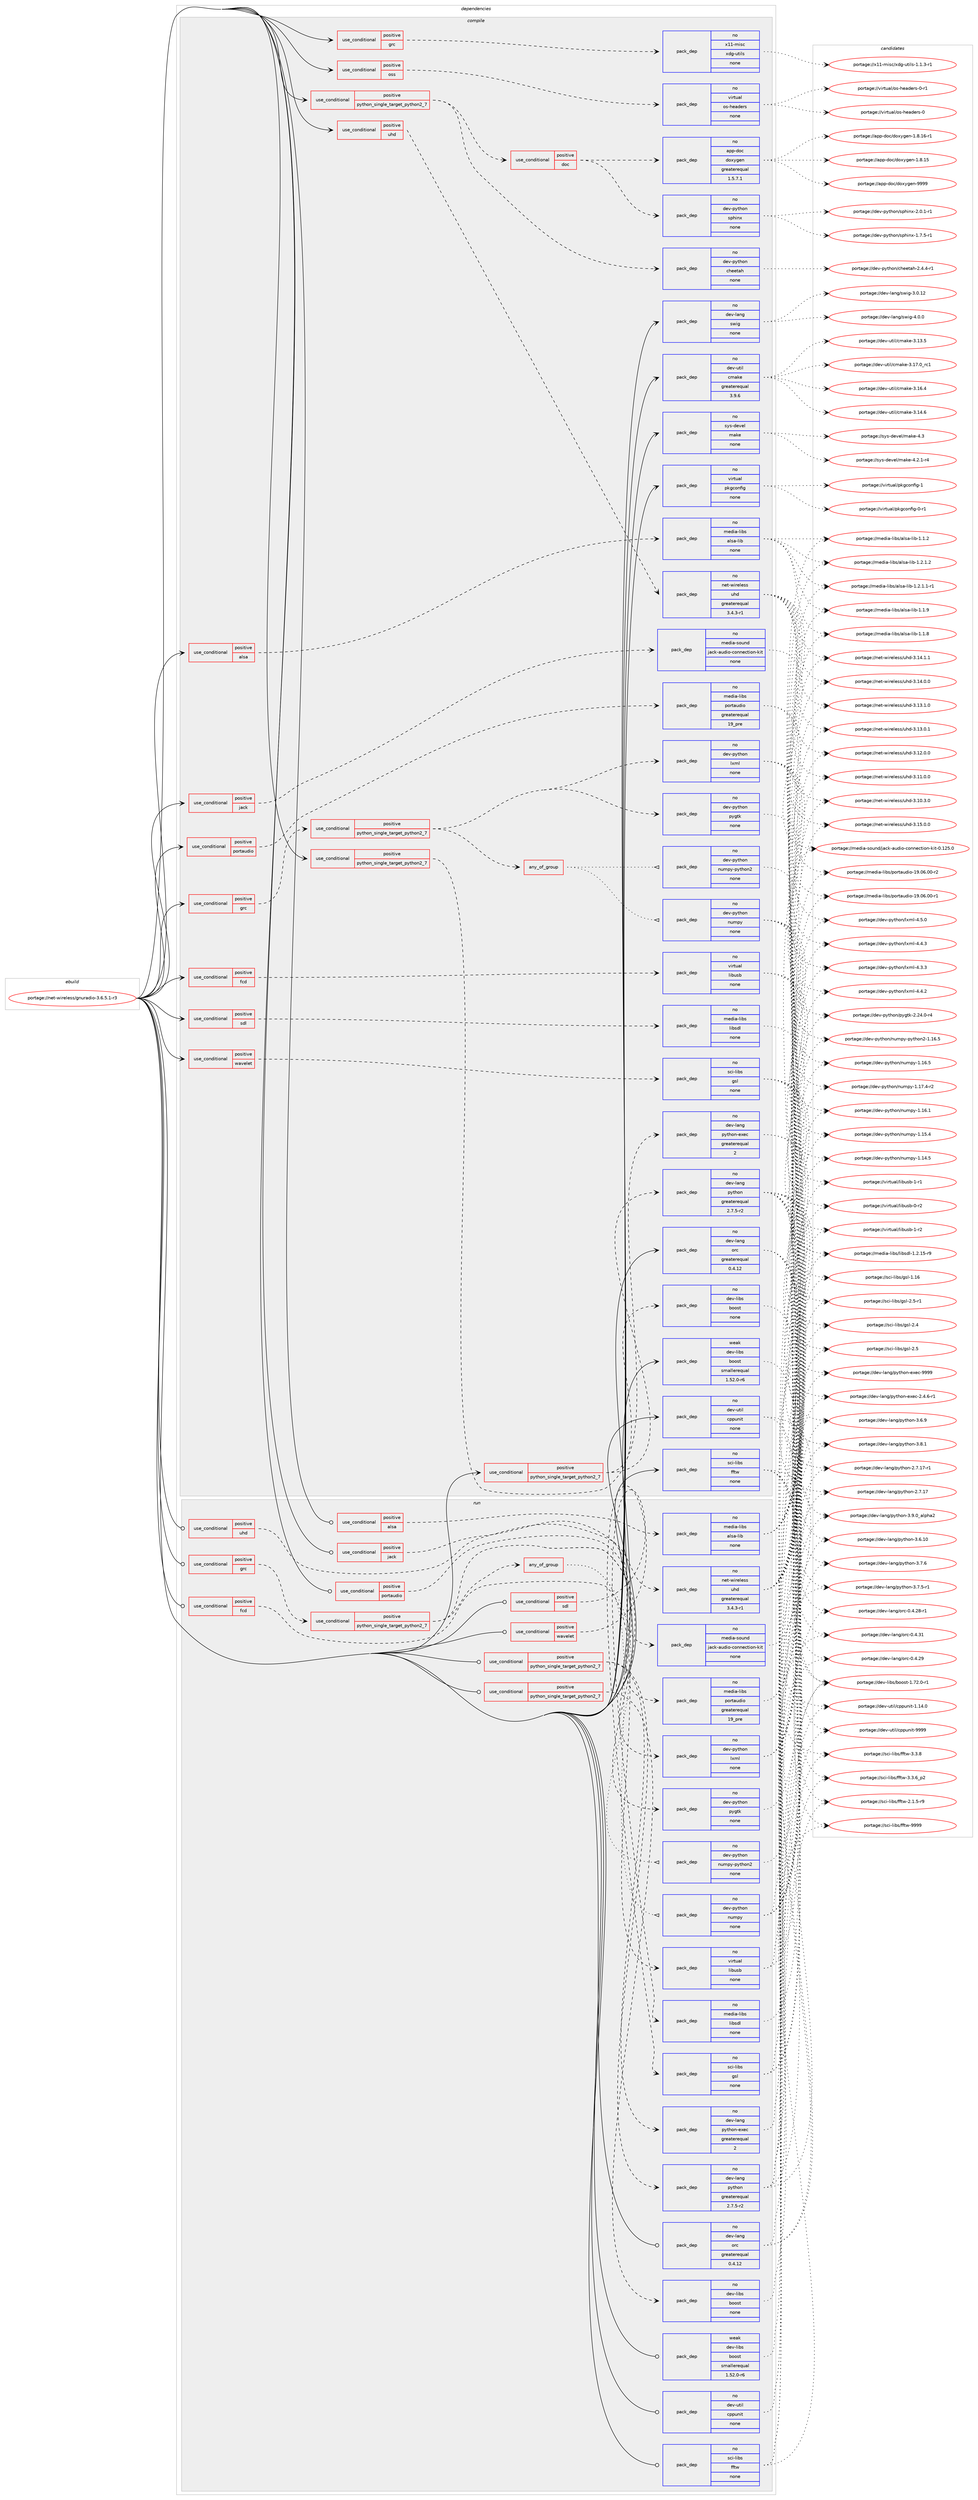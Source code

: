 digraph prolog {

# *************
# Graph options
# *************

newrank=true;
concentrate=true;
compound=true;
graph [rankdir=LR,fontname=Helvetica,fontsize=10,ranksep=1.5];#, ranksep=2.5, nodesep=0.2];
edge  [arrowhead=vee];
node  [fontname=Helvetica,fontsize=10];

# **********
# The ebuild
# **********

subgraph cluster_leftcol {
color=gray;
rank=same;
label=<<i>ebuild</i>>;
id [label="portage://net-wireless/gnuradio-3.6.5.1-r3", color=red, width=4, href="../net-wireless/gnuradio-3.6.5.1-r3.svg"];
}

# ****************
# The dependencies
# ****************

subgraph cluster_midcol {
color=gray;
label=<<i>dependencies</i>>;
subgraph cluster_compile {
fillcolor="#eeeeee";
style=filled;
label=<<i>compile</i>>;
subgraph cond21185 {
dependency107804 [label=<<TABLE BORDER="0" CELLBORDER="1" CELLSPACING="0" CELLPADDING="4"><TR><TD ROWSPAN="3" CELLPADDING="10">use_conditional</TD></TR><TR><TD>positive</TD></TR><TR><TD>alsa</TD></TR></TABLE>>, shape=none, color=red];
subgraph pack84810 {
dependency107805 [label=<<TABLE BORDER="0" CELLBORDER="1" CELLSPACING="0" CELLPADDING="4" WIDTH="220"><TR><TD ROWSPAN="6" CELLPADDING="30">pack_dep</TD></TR><TR><TD WIDTH="110">no</TD></TR><TR><TD>media-libs</TD></TR><TR><TD>alsa-lib</TD></TR><TR><TD>none</TD></TR><TR><TD></TD></TR></TABLE>>, shape=none, color=blue];
}
dependency107804:e -> dependency107805:w [weight=20,style="dashed",arrowhead="vee"];
}
id:e -> dependency107804:w [weight=20,style="solid",arrowhead="vee"];
subgraph cond21186 {
dependency107806 [label=<<TABLE BORDER="0" CELLBORDER="1" CELLSPACING="0" CELLPADDING="4"><TR><TD ROWSPAN="3" CELLPADDING="10">use_conditional</TD></TR><TR><TD>positive</TD></TR><TR><TD>fcd</TD></TR></TABLE>>, shape=none, color=red];
subgraph pack84811 {
dependency107807 [label=<<TABLE BORDER="0" CELLBORDER="1" CELLSPACING="0" CELLPADDING="4" WIDTH="220"><TR><TD ROWSPAN="6" CELLPADDING="30">pack_dep</TD></TR><TR><TD WIDTH="110">no</TD></TR><TR><TD>virtual</TD></TR><TR><TD>libusb</TD></TR><TR><TD>none</TD></TR><TR><TD></TD></TR></TABLE>>, shape=none, color=blue];
}
dependency107806:e -> dependency107807:w [weight=20,style="dashed",arrowhead="vee"];
}
id:e -> dependency107806:w [weight=20,style="solid",arrowhead="vee"];
subgraph cond21187 {
dependency107808 [label=<<TABLE BORDER="0" CELLBORDER="1" CELLSPACING="0" CELLPADDING="4"><TR><TD ROWSPAN="3" CELLPADDING="10">use_conditional</TD></TR><TR><TD>positive</TD></TR><TR><TD>grc</TD></TR></TABLE>>, shape=none, color=red];
subgraph cond21188 {
dependency107809 [label=<<TABLE BORDER="0" CELLBORDER="1" CELLSPACING="0" CELLPADDING="4"><TR><TD ROWSPAN="3" CELLPADDING="10">use_conditional</TD></TR><TR><TD>positive</TD></TR><TR><TD>python_single_target_python2_7</TD></TR></TABLE>>, shape=none, color=red];
subgraph pack84812 {
dependency107810 [label=<<TABLE BORDER="0" CELLBORDER="1" CELLSPACING="0" CELLPADDING="4" WIDTH="220"><TR><TD ROWSPAN="6" CELLPADDING="30">pack_dep</TD></TR><TR><TD WIDTH="110">no</TD></TR><TR><TD>dev-python</TD></TR><TR><TD>lxml</TD></TR><TR><TD>none</TD></TR><TR><TD></TD></TR></TABLE>>, shape=none, color=blue];
}
dependency107809:e -> dependency107810:w [weight=20,style="dashed",arrowhead="vee"];
subgraph any1718 {
dependency107811 [label=<<TABLE BORDER="0" CELLBORDER="1" CELLSPACING="0" CELLPADDING="4"><TR><TD CELLPADDING="10">any_of_group</TD></TR></TABLE>>, shape=none, color=red];subgraph pack84813 {
dependency107812 [label=<<TABLE BORDER="0" CELLBORDER="1" CELLSPACING="0" CELLPADDING="4" WIDTH="220"><TR><TD ROWSPAN="6" CELLPADDING="30">pack_dep</TD></TR><TR><TD WIDTH="110">no</TD></TR><TR><TD>dev-python</TD></TR><TR><TD>numpy-python2</TD></TR><TR><TD>none</TD></TR><TR><TD></TD></TR></TABLE>>, shape=none, color=blue];
}
dependency107811:e -> dependency107812:w [weight=20,style="dotted",arrowhead="oinv"];
subgraph pack84814 {
dependency107813 [label=<<TABLE BORDER="0" CELLBORDER="1" CELLSPACING="0" CELLPADDING="4" WIDTH="220"><TR><TD ROWSPAN="6" CELLPADDING="30">pack_dep</TD></TR><TR><TD WIDTH="110">no</TD></TR><TR><TD>dev-python</TD></TR><TR><TD>numpy</TD></TR><TR><TD>none</TD></TR><TR><TD></TD></TR></TABLE>>, shape=none, color=blue];
}
dependency107811:e -> dependency107813:w [weight=20,style="dotted",arrowhead="oinv"];
}
dependency107809:e -> dependency107811:w [weight=20,style="dashed",arrowhead="vee"];
subgraph pack84815 {
dependency107814 [label=<<TABLE BORDER="0" CELLBORDER="1" CELLSPACING="0" CELLPADDING="4" WIDTH="220"><TR><TD ROWSPAN="6" CELLPADDING="30">pack_dep</TD></TR><TR><TD WIDTH="110">no</TD></TR><TR><TD>dev-python</TD></TR><TR><TD>pygtk</TD></TR><TR><TD>none</TD></TR><TR><TD></TD></TR></TABLE>>, shape=none, color=blue];
}
dependency107809:e -> dependency107814:w [weight=20,style="dashed",arrowhead="vee"];
}
dependency107808:e -> dependency107809:w [weight=20,style="dashed",arrowhead="vee"];
}
id:e -> dependency107808:w [weight=20,style="solid",arrowhead="vee"];
subgraph cond21189 {
dependency107815 [label=<<TABLE BORDER="0" CELLBORDER="1" CELLSPACING="0" CELLPADDING="4"><TR><TD ROWSPAN="3" CELLPADDING="10">use_conditional</TD></TR><TR><TD>positive</TD></TR><TR><TD>grc</TD></TR></TABLE>>, shape=none, color=red];
subgraph pack84816 {
dependency107816 [label=<<TABLE BORDER="0" CELLBORDER="1" CELLSPACING="0" CELLPADDING="4" WIDTH="220"><TR><TD ROWSPAN="6" CELLPADDING="30">pack_dep</TD></TR><TR><TD WIDTH="110">no</TD></TR><TR><TD>x11-misc</TD></TR><TR><TD>xdg-utils</TD></TR><TR><TD>none</TD></TR><TR><TD></TD></TR></TABLE>>, shape=none, color=blue];
}
dependency107815:e -> dependency107816:w [weight=20,style="dashed",arrowhead="vee"];
}
id:e -> dependency107815:w [weight=20,style="solid",arrowhead="vee"];
subgraph cond21190 {
dependency107817 [label=<<TABLE BORDER="0" CELLBORDER="1" CELLSPACING="0" CELLPADDING="4"><TR><TD ROWSPAN="3" CELLPADDING="10">use_conditional</TD></TR><TR><TD>positive</TD></TR><TR><TD>jack</TD></TR></TABLE>>, shape=none, color=red];
subgraph pack84817 {
dependency107818 [label=<<TABLE BORDER="0" CELLBORDER="1" CELLSPACING="0" CELLPADDING="4" WIDTH="220"><TR><TD ROWSPAN="6" CELLPADDING="30">pack_dep</TD></TR><TR><TD WIDTH="110">no</TD></TR><TR><TD>media-sound</TD></TR><TR><TD>jack-audio-connection-kit</TD></TR><TR><TD>none</TD></TR><TR><TD></TD></TR></TABLE>>, shape=none, color=blue];
}
dependency107817:e -> dependency107818:w [weight=20,style="dashed",arrowhead="vee"];
}
id:e -> dependency107817:w [weight=20,style="solid",arrowhead="vee"];
subgraph cond21191 {
dependency107819 [label=<<TABLE BORDER="0" CELLBORDER="1" CELLSPACING="0" CELLPADDING="4"><TR><TD ROWSPAN="3" CELLPADDING="10">use_conditional</TD></TR><TR><TD>positive</TD></TR><TR><TD>oss</TD></TR></TABLE>>, shape=none, color=red];
subgraph pack84818 {
dependency107820 [label=<<TABLE BORDER="0" CELLBORDER="1" CELLSPACING="0" CELLPADDING="4" WIDTH="220"><TR><TD ROWSPAN="6" CELLPADDING="30">pack_dep</TD></TR><TR><TD WIDTH="110">no</TD></TR><TR><TD>virtual</TD></TR><TR><TD>os-headers</TD></TR><TR><TD>none</TD></TR><TR><TD></TD></TR></TABLE>>, shape=none, color=blue];
}
dependency107819:e -> dependency107820:w [weight=20,style="dashed",arrowhead="vee"];
}
id:e -> dependency107819:w [weight=20,style="solid",arrowhead="vee"];
subgraph cond21192 {
dependency107821 [label=<<TABLE BORDER="0" CELLBORDER="1" CELLSPACING="0" CELLPADDING="4"><TR><TD ROWSPAN="3" CELLPADDING="10">use_conditional</TD></TR><TR><TD>positive</TD></TR><TR><TD>portaudio</TD></TR></TABLE>>, shape=none, color=red];
subgraph pack84819 {
dependency107822 [label=<<TABLE BORDER="0" CELLBORDER="1" CELLSPACING="0" CELLPADDING="4" WIDTH="220"><TR><TD ROWSPAN="6" CELLPADDING="30">pack_dep</TD></TR><TR><TD WIDTH="110">no</TD></TR><TR><TD>media-libs</TD></TR><TR><TD>portaudio</TD></TR><TR><TD>greaterequal</TD></TR><TR><TD>19_pre</TD></TR></TABLE>>, shape=none, color=blue];
}
dependency107821:e -> dependency107822:w [weight=20,style="dashed",arrowhead="vee"];
}
id:e -> dependency107821:w [weight=20,style="solid",arrowhead="vee"];
subgraph cond21193 {
dependency107823 [label=<<TABLE BORDER="0" CELLBORDER="1" CELLSPACING="0" CELLPADDING="4"><TR><TD ROWSPAN="3" CELLPADDING="10">use_conditional</TD></TR><TR><TD>positive</TD></TR><TR><TD>python_single_target_python2_7</TD></TR></TABLE>>, shape=none, color=red];
subgraph pack84820 {
dependency107824 [label=<<TABLE BORDER="0" CELLBORDER="1" CELLSPACING="0" CELLPADDING="4" WIDTH="220"><TR><TD ROWSPAN="6" CELLPADDING="30">pack_dep</TD></TR><TR><TD WIDTH="110">no</TD></TR><TR><TD>dev-lang</TD></TR><TR><TD>python</TD></TR><TR><TD>greaterequal</TD></TR><TR><TD>2.7.5-r2</TD></TR></TABLE>>, shape=none, color=blue];
}
dependency107823:e -> dependency107824:w [weight=20,style="dashed",arrowhead="vee"];
subgraph pack84821 {
dependency107825 [label=<<TABLE BORDER="0" CELLBORDER="1" CELLSPACING="0" CELLPADDING="4" WIDTH="220"><TR><TD ROWSPAN="6" CELLPADDING="30">pack_dep</TD></TR><TR><TD WIDTH="110">no</TD></TR><TR><TD>dev-lang</TD></TR><TR><TD>python-exec</TD></TR><TR><TD>greaterequal</TD></TR><TR><TD>2</TD></TR></TABLE>>, shape=none, color=blue];
}
dependency107823:e -> dependency107825:w [weight=20,style="dashed",arrowhead="vee"];
}
id:e -> dependency107823:w [weight=20,style="solid",arrowhead="vee"];
subgraph cond21194 {
dependency107826 [label=<<TABLE BORDER="0" CELLBORDER="1" CELLSPACING="0" CELLPADDING="4"><TR><TD ROWSPAN="3" CELLPADDING="10">use_conditional</TD></TR><TR><TD>positive</TD></TR><TR><TD>python_single_target_python2_7</TD></TR></TABLE>>, shape=none, color=red];
subgraph pack84822 {
dependency107827 [label=<<TABLE BORDER="0" CELLBORDER="1" CELLSPACING="0" CELLPADDING="4" WIDTH="220"><TR><TD ROWSPAN="6" CELLPADDING="30">pack_dep</TD></TR><TR><TD WIDTH="110">no</TD></TR><TR><TD>dev-libs</TD></TR><TR><TD>boost</TD></TR><TR><TD>none</TD></TR><TR><TD></TD></TR></TABLE>>, shape=none, color=blue];
}
dependency107826:e -> dependency107827:w [weight=20,style="dashed",arrowhead="vee"];
}
id:e -> dependency107826:w [weight=20,style="solid",arrowhead="vee"];
subgraph cond21195 {
dependency107828 [label=<<TABLE BORDER="0" CELLBORDER="1" CELLSPACING="0" CELLPADDING="4"><TR><TD ROWSPAN="3" CELLPADDING="10">use_conditional</TD></TR><TR><TD>positive</TD></TR><TR><TD>python_single_target_python2_7</TD></TR></TABLE>>, shape=none, color=red];
subgraph pack84823 {
dependency107829 [label=<<TABLE BORDER="0" CELLBORDER="1" CELLSPACING="0" CELLPADDING="4" WIDTH="220"><TR><TD ROWSPAN="6" CELLPADDING="30">pack_dep</TD></TR><TR><TD WIDTH="110">no</TD></TR><TR><TD>dev-python</TD></TR><TR><TD>cheetah</TD></TR><TR><TD>none</TD></TR><TR><TD></TD></TR></TABLE>>, shape=none, color=blue];
}
dependency107828:e -> dependency107829:w [weight=20,style="dashed",arrowhead="vee"];
subgraph cond21196 {
dependency107830 [label=<<TABLE BORDER="0" CELLBORDER="1" CELLSPACING="0" CELLPADDING="4"><TR><TD ROWSPAN="3" CELLPADDING="10">use_conditional</TD></TR><TR><TD>positive</TD></TR><TR><TD>doc</TD></TR></TABLE>>, shape=none, color=red];
subgraph pack84824 {
dependency107831 [label=<<TABLE BORDER="0" CELLBORDER="1" CELLSPACING="0" CELLPADDING="4" WIDTH="220"><TR><TD ROWSPAN="6" CELLPADDING="30">pack_dep</TD></TR><TR><TD WIDTH="110">no</TD></TR><TR><TD>app-doc</TD></TR><TR><TD>doxygen</TD></TR><TR><TD>greaterequal</TD></TR><TR><TD>1.5.7.1</TD></TR></TABLE>>, shape=none, color=blue];
}
dependency107830:e -> dependency107831:w [weight=20,style="dashed",arrowhead="vee"];
subgraph pack84825 {
dependency107832 [label=<<TABLE BORDER="0" CELLBORDER="1" CELLSPACING="0" CELLPADDING="4" WIDTH="220"><TR><TD ROWSPAN="6" CELLPADDING="30">pack_dep</TD></TR><TR><TD WIDTH="110">no</TD></TR><TR><TD>dev-python</TD></TR><TR><TD>sphinx</TD></TR><TR><TD>none</TD></TR><TR><TD></TD></TR></TABLE>>, shape=none, color=blue];
}
dependency107830:e -> dependency107832:w [weight=20,style="dashed",arrowhead="vee"];
}
dependency107828:e -> dependency107830:w [weight=20,style="dashed",arrowhead="vee"];
}
id:e -> dependency107828:w [weight=20,style="solid",arrowhead="vee"];
subgraph cond21197 {
dependency107833 [label=<<TABLE BORDER="0" CELLBORDER="1" CELLSPACING="0" CELLPADDING="4"><TR><TD ROWSPAN="3" CELLPADDING="10">use_conditional</TD></TR><TR><TD>positive</TD></TR><TR><TD>sdl</TD></TR></TABLE>>, shape=none, color=red];
subgraph pack84826 {
dependency107834 [label=<<TABLE BORDER="0" CELLBORDER="1" CELLSPACING="0" CELLPADDING="4" WIDTH="220"><TR><TD ROWSPAN="6" CELLPADDING="30">pack_dep</TD></TR><TR><TD WIDTH="110">no</TD></TR><TR><TD>media-libs</TD></TR><TR><TD>libsdl</TD></TR><TR><TD>none</TD></TR><TR><TD></TD></TR></TABLE>>, shape=none, color=blue];
}
dependency107833:e -> dependency107834:w [weight=20,style="dashed",arrowhead="vee"];
}
id:e -> dependency107833:w [weight=20,style="solid",arrowhead="vee"];
subgraph cond21198 {
dependency107835 [label=<<TABLE BORDER="0" CELLBORDER="1" CELLSPACING="0" CELLPADDING="4"><TR><TD ROWSPAN="3" CELLPADDING="10">use_conditional</TD></TR><TR><TD>positive</TD></TR><TR><TD>uhd</TD></TR></TABLE>>, shape=none, color=red];
subgraph pack84827 {
dependency107836 [label=<<TABLE BORDER="0" CELLBORDER="1" CELLSPACING="0" CELLPADDING="4" WIDTH="220"><TR><TD ROWSPAN="6" CELLPADDING="30">pack_dep</TD></TR><TR><TD WIDTH="110">no</TD></TR><TR><TD>net-wireless</TD></TR><TR><TD>uhd</TD></TR><TR><TD>greaterequal</TD></TR><TR><TD>3.4.3-r1</TD></TR></TABLE>>, shape=none, color=blue];
}
dependency107835:e -> dependency107836:w [weight=20,style="dashed",arrowhead="vee"];
}
id:e -> dependency107835:w [weight=20,style="solid",arrowhead="vee"];
subgraph cond21199 {
dependency107837 [label=<<TABLE BORDER="0" CELLBORDER="1" CELLSPACING="0" CELLPADDING="4"><TR><TD ROWSPAN="3" CELLPADDING="10">use_conditional</TD></TR><TR><TD>positive</TD></TR><TR><TD>wavelet</TD></TR></TABLE>>, shape=none, color=red];
subgraph pack84828 {
dependency107838 [label=<<TABLE BORDER="0" CELLBORDER="1" CELLSPACING="0" CELLPADDING="4" WIDTH="220"><TR><TD ROWSPAN="6" CELLPADDING="30">pack_dep</TD></TR><TR><TD WIDTH="110">no</TD></TR><TR><TD>sci-libs</TD></TR><TR><TD>gsl</TD></TR><TR><TD>none</TD></TR><TR><TD></TD></TR></TABLE>>, shape=none, color=blue];
}
dependency107837:e -> dependency107838:w [weight=20,style="dashed",arrowhead="vee"];
}
id:e -> dependency107837:w [weight=20,style="solid",arrowhead="vee"];
subgraph pack84829 {
dependency107839 [label=<<TABLE BORDER="0" CELLBORDER="1" CELLSPACING="0" CELLPADDING="4" WIDTH="220"><TR><TD ROWSPAN="6" CELLPADDING="30">pack_dep</TD></TR><TR><TD WIDTH="110">no</TD></TR><TR><TD>dev-lang</TD></TR><TR><TD>orc</TD></TR><TR><TD>greaterequal</TD></TR><TR><TD>0.4.12</TD></TR></TABLE>>, shape=none, color=blue];
}
id:e -> dependency107839:w [weight=20,style="solid",arrowhead="vee"];
subgraph pack84830 {
dependency107840 [label=<<TABLE BORDER="0" CELLBORDER="1" CELLSPACING="0" CELLPADDING="4" WIDTH="220"><TR><TD ROWSPAN="6" CELLPADDING="30">pack_dep</TD></TR><TR><TD WIDTH="110">no</TD></TR><TR><TD>dev-lang</TD></TR><TR><TD>swig</TD></TR><TR><TD>none</TD></TR><TR><TD></TD></TR></TABLE>>, shape=none, color=blue];
}
id:e -> dependency107840:w [weight=20,style="solid",arrowhead="vee"];
subgraph pack84831 {
dependency107841 [label=<<TABLE BORDER="0" CELLBORDER="1" CELLSPACING="0" CELLPADDING="4" WIDTH="220"><TR><TD ROWSPAN="6" CELLPADDING="30">pack_dep</TD></TR><TR><TD WIDTH="110">no</TD></TR><TR><TD>dev-util</TD></TR><TR><TD>cmake</TD></TR><TR><TD>greaterequal</TD></TR><TR><TD>3.9.6</TD></TR></TABLE>>, shape=none, color=blue];
}
id:e -> dependency107841:w [weight=20,style="solid",arrowhead="vee"];
subgraph pack84832 {
dependency107842 [label=<<TABLE BORDER="0" CELLBORDER="1" CELLSPACING="0" CELLPADDING="4" WIDTH="220"><TR><TD ROWSPAN="6" CELLPADDING="30">pack_dep</TD></TR><TR><TD WIDTH="110">no</TD></TR><TR><TD>dev-util</TD></TR><TR><TD>cppunit</TD></TR><TR><TD>none</TD></TR><TR><TD></TD></TR></TABLE>>, shape=none, color=blue];
}
id:e -> dependency107842:w [weight=20,style="solid",arrowhead="vee"];
subgraph pack84833 {
dependency107843 [label=<<TABLE BORDER="0" CELLBORDER="1" CELLSPACING="0" CELLPADDING="4" WIDTH="220"><TR><TD ROWSPAN="6" CELLPADDING="30">pack_dep</TD></TR><TR><TD WIDTH="110">no</TD></TR><TR><TD>sci-libs</TD></TR><TR><TD>fftw</TD></TR><TR><TD>none</TD></TR><TR><TD></TD></TR></TABLE>>, shape=none, color=blue];
}
id:e -> dependency107843:w [weight=20,style="solid",arrowhead="vee"];
subgraph pack84834 {
dependency107844 [label=<<TABLE BORDER="0" CELLBORDER="1" CELLSPACING="0" CELLPADDING="4" WIDTH="220"><TR><TD ROWSPAN="6" CELLPADDING="30">pack_dep</TD></TR><TR><TD WIDTH="110">no</TD></TR><TR><TD>sys-devel</TD></TR><TR><TD>make</TD></TR><TR><TD>none</TD></TR><TR><TD></TD></TR></TABLE>>, shape=none, color=blue];
}
id:e -> dependency107844:w [weight=20,style="solid",arrowhead="vee"];
subgraph pack84835 {
dependency107845 [label=<<TABLE BORDER="0" CELLBORDER="1" CELLSPACING="0" CELLPADDING="4" WIDTH="220"><TR><TD ROWSPAN="6" CELLPADDING="30">pack_dep</TD></TR><TR><TD WIDTH="110">no</TD></TR><TR><TD>virtual</TD></TR><TR><TD>pkgconfig</TD></TR><TR><TD>none</TD></TR><TR><TD></TD></TR></TABLE>>, shape=none, color=blue];
}
id:e -> dependency107845:w [weight=20,style="solid",arrowhead="vee"];
subgraph pack84836 {
dependency107846 [label=<<TABLE BORDER="0" CELLBORDER="1" CELLSPACING="0" CELLPADDING="4" WIDTH="220"><TR><TD ROWSPAN="6" CELLPADDING="30">pack_dep</TD></TR><TR><TD WIDTH="110">weak</TD></TR><TR><TD>dev-libs</TD></TR><TR><TD>boost</TD></TR><TR><TD>smallerequal</TD></TR><TR><TD>1.52.0-r6</TD></TR></TABLE>>, shape=none, color=blue];
}
id:e -> dependency107846:w [weight=20,style="solid",arrowhead="vee"];
}
subgraph cluster_compileandrun {
fillcolor="#eeeeee";
style=filled;
label=<<i>compile and run</i>>;
}
subgraph cluster_run {
fillcolor="#eeeeee";
style=filled;
label=<<i>run</i>>;
subgraph cond21200 {
dependency107847 [label=<<TABLE BORDER="0" CELLBORDER="1" CELLSPACING="0" CELLPADDING="4"><TR><TD ROWSPAN="3" CELLPADDING="10">use_conditional</TD></TR><TR><TD>positive</TD></TR><TR><TD>alsa</TD></TR></TABLE>>, shape=none, color=red];
subgraph pack84837 {
dependency107848 [label=<<TABLE BORDER="0" CELLBORDER="1" CELLSPACING="0" CELLPADDING="4" WIDTH="220"><TR><TD ROWSPAN="6" CELLPADDING="30">pack_dep</TD></TR><TR><TD WIDTH="110">no</TD></TR><TR><TD>media-libs</TD></TR><TR><TD>alsa-lib</TD></TR><TR><TD>none</TD></TR><TR><TD></TD></TR></TABLE>>, shape=none, color=blue];
}
dependency107847:e -> dependency107848:w [weight=20,style="dashed",arrowhead="vee"];
}
id:e -> dependency107847:w [weight=20,style="solid",arrowhead="odot"];
subgraph cond21201 {
dependency107849 [label=<<TABLE BORDER="0" CELLBORDER="1" CELLSPACING="0" CELLPADDING="4"><TR><TD ROWSPAN="3" CELLPADDING="10">use_conditional</TD></TR><TR><TD>positive</TD></TR><TR><TD>fcd</TD></TR></TABLE>>, shape=none, color=red];
subgraph pack84838 {
dependency107850 [label=<<TABLE BORDER="0" CELLBORDER="1" CELLSPACING="0" CELLPADDING="4" WIDTH="220"><TR><TD ROWSPAN="6" CELLPADDING="30">pack_dep</TD></TR><TR><TD WIDTH="110">no</TD></TR><TR><TD>virtual</TD></TR><TR><TD>libusb</TD></TR><TR><TD>none</TD></TR><TR><TD></TD></TR></TABLE>>, shape=none, color=blue];
}
dependency107849:e -> dependency107850:w [weight=20,style="dashed",arrowhead="vee"];
}
id:e -> dependency107849:w [weight=20,style="solid",arrowhead="odot"];
subgraph cond21202 {
dependency107851 [label=<<TABLE BORDER="0" CELLBORDER="1" CELLSPACING="0" CELLPADDING="4"><TR><TD ROWSPAN="3" CELLPADDING="10">use_conditional</TD></TR><TR><TD>positive</TD></TR><TR><TD>grc</TD></TR></TABLE>>, shape=none, color=red];
subgraph cond21203 {
dependency107852 [label=<<TABLE BORDER="0" CELLBORDER="1" CELLSPACING="0" CELLPADDING="4"><TR><TD ROWSPAN="3" CELLPADDING="10">use_conditional</TD></TR><TR><TD>positive</TD></TR><TR><TD>python_single_target_python2_7</TD></TR></TABLE>>, shape=none, color=red];
subgraph pack84839 {
dependency107853 [label=<<TABLE BORDER="0" CELLBORDER="1" CELLSPACING="0" CELLPADDING="4" WIDTH="220"><TR><TD ROWSPAN="6" CELLPADDING="30">pack_dep</TD></TR><TR><TD WIDTH="110">no</TD></TR><TR><TD>dev-python</TD></TR><TR><TD>lxml</TD></TR><TR><TD>none</TD></TR><TR><TD></TD></TR></TABLE>>, shape=none, color=blue];
}
dependency107852:e -> dependency107853:w [weight=20,style="dashed",arrowhead="vee"];
subgraph any1719 {
dependency107854 [label=<<TABLE BORDER="0" CELLBORDER="1" CELLSPACING="0" CELLPADDING="4"><TR><TD CELLPADDING="10">any_of_group</TD></TR></TABLE>>, shape=none, color=red];subgraph pack84840 {
dependency107855 [label=<<TABLE BORDER="0" CELLBORDER="1" CELLSPACING="0" CELLPADDING="4" WIDTH="220"><TR><TD ROWSPAN="6" CELLPADDING="30">pack_dep</TD></TR><TR><TD WIDTH="110">no</TD></TR><TR><TD>dev-python</TD></TR><TR><TD>numpy-python2</TD></TR><TR><TD>none</TD></TR><TR><TD></TD></TR></TABLE>>, shape=none, color=blue];
}
dependency107854:e -> dependency107855:w [weight=20,style="dotted",arrowhead="oinv"];
subgraph pack84841 {
dependency107856 [label=<<TABLE BORDER="0" CELLBORDER="1" CELLSPACING="0" CELLPADDING="4" WIDTH="220"><TR><TD ROWSPAN="6" CELLPADDING="30">pack_dep</TD></TR><TR><TD WIDTH="110">no</TD></TR><TR><TD>dev-python</TD></TR><TR><TD>numpy</TD></TR><TR><TD>none</TD></TR><TR><TD></TD></TR></TABLE>>, shape=none, color=blue];
}
dependency107854:e -> dependency107856:w [weight=20,style="dotted",arrowhead="oinv"];
}
dependency107852:e -> dependency107854:w [weight=20,style="dashed",arrowhead="vee"];
subgraph pack84842 {
dependency107857 [label=<<TABLE BORDER="0" CELLBORDER="1" CELLSPACING="0" CELLPADDING="4" WIDTH="220"><TR><TD ROWSPAN="6" CELLPADDING="30">pack_dep</TD></TR><TR><TD WIDTH="110">no</TD></TR><TR><TD>dev-python</TD></TR><TR><TD>pygtk</TD></TR><TR><TD>none</TD></TR><TR><TD></TD></TR></TABLE>>, shape=none, color=blue];
}
dependency107852:e -> dependency107857:w [weight=20,style="dashed",arrowhead="vee"];
}
dependency107851:e -> dependency107852:w [weight=20,style="dashed",arrowhead="vee"];
}
id:e -> dependency107851:w [weight=20,style="solid",arrowhead="odot"];
subgraph cond21204 {
dependency107858 [label=<<TABLE BORDER="0" CELLBORDER="1" CELLSPACING="0" CELLPADDING="4"><TR><TD ROWSPAN="3" CELLPADDING="10">use_conditional</TD></TR><TR><TD>positive</TD></TR><TR><TD>jack</TD></TR></TABLE>>, shape=none, color=red];
subgraph pack84843 {
dependency107859 [label=<<TABLE BORDER="0" CELLBORDER="1" CELLSPACING="0" CELLPADDING="4" WIDTH="220"><TR><TD ROWSPAN="6" CELLPADDING="30">pack_dep</TD></TR><TR><TD WIDTH="110">no</TD></TR><TR><TD>media-sound</TD></TR><TR><TD>jack-audio-connection-kit</TD></TR><TR><TD>none</TD></TR><TR><TD></TD></TR></TABLE>>, shape=none, color=blue];
}
dependency107858:e -> dependency107859:w [weight=20,style="dashed",arrowhead="vee"];
}
id:e -> dependency107858:w [weight=20,style="solid",arrowhead="odot"];
subgraph cond21205 {
dependency107860 [label=<<TABLE BORDER="0" CELLBORDER="1" CELLSPACING="0" CELLPADDING="4"><TR><TD ROWSPAN="3" CELLPADDING="10">use_conditional</TD></TR><TR><TD>positive</TD></TR><TR><TD>portaudio</TD></TR></TABLE>>, shape=none, color=red];
subgraph pack84844 {
dependency107861 [label=<<TABLE BORDER="0" CELLBORDER="1" CELLSPACING="0" CELLPADDING="4" WIDTH="220"><TR><TD ROWSPAN="6" CELLPADDING="30">pack_dep</TD></TR><TR><TD WIDTH="110">no</TD></TR><TR><TD>media-libs</TD></TR><TR><TD>portaudio</TD></TR><TR><TD>greaterequal</TD></TR><TR><TD>19_pre</TD></TR></TABLE>>, shape=none, color=blue];
}
dependency107860:e -> dependency107861:w [weight=20,style="dashed",arrowhead="vee"];
}
id:e -> dependency107860:w [weight=20,style="solid",arrowhead="odot"];
subgraph cond21206 {
dependency107862 [label=<<TABLE BORDER="0" CELLBORDER="1" CELLSPACING="0" CELLPADDING="4"><TR><TD ROWSPAN="3" CELLPADDING="10">use_conditional</TD></TR><TR><TD>positive</TD></TR><TR><TD>python_single_target_python2_7</TD></TR></TABLE>>, shape=none, color=red];
subgraph pack84845 {
dependency107863 [label=<<TABLE BORDER="0" CELLBORDER="1" CELLSPACING="0" CELLPADDING="4" WIDTH="220"><TR><TD ROWSPAN="6" CELLPADDING="30">pack_dep</TD></TR><TR><TD WIDTH="110">no</TD></TR><TR><TD>dev-lang</TD></TR><TR><TD>python</TD></TR><TR><TD>greaterequal</TD></TR><TR><TD>2.7.5-r2</TD></TR></TABLE>>, shape=none, color=blue];
}
dependency107862:e -> dependency107863:w [weight=20,style="dashed",arrowhead="vee"];
subgraph pack84846 {
dependency107864 [label=<<TABLE BORDER="0" CELLBORDER="1" CELLSPACING="0" CELLPADDING="4" WIDTH="220"><TR><TD ROWSPAN="6" CELLPADDING="30">pack_dep</TD></TR><TR><TD WIDTH="110">no</TD></TR><TR><TD>dev-lang</TD></TR><TR><TD>python-exec</TD></TR><TR><TD>greaterequal</TD></TR><TR><TD>2</TD></TR></TABLE>>, shape=none, color=blue];
}
dependency107862:e -> dependency107864:w [weight=20,style="dashed",arrowhead="vee"];
}
id:e -> dependency107862:w [weight=20,style="solid",arrowhead="odot"];
subgraph cond21207 {
dependency107865 [label=<<TABLE BORDER="0" CELLBORDER="1" CELLSPACING="0" CELLPADDING="4"><TR><TD ROWSPAN="3" CELLPADDING="10">use_conditional</TD></TR><TR><TD>positive</TD></TR><TR><TD>python_single_target_python2_7</TD></TR></TABLE>>, shape=none, color=red];
subgraph pack84847 {
dependency107866 [label=<<TABLE BORDER="0" CELLBORDER="1" CELLSPACING="0" CELLPADDING="4" WIDTH="220"><TR><TD ROWSPAN="6" CELLPADDING="30">pack_dep</TD></TR><TR><TD WIDTH="110">no</TD></TR><TR><TD>dev-libs</TD></TR><TR><TD>boost</TD></TR><TR><TD>none</TD></TR><TR><TD></TD></TR></TABLE>>, shape=none, color=blue];
}
dependency107865:e -> dependency107866:w [weight=20,style="dashed",arrowhead="vee"];
}
id:e -> dependency107865:w [weight=20,style="solid",arrowhead="odot"];
subgraph cond21208 {
dependency107867 [label=<<TABLE BORDER="0" CELLBORDER="1" CELLSPACING="0" CELLPADDING="4"><TR><TD ROWSPAN="3" CELLPADDING="10">use_conditional</TD></TR><TR><TD>positive</TD></TR><TR><TD>sdl</TD></TR></TABLE>>, shape=none, color=red];
subgraph pack84848 {
dependency107868 [label=<<TABLE BORDER="0" CELLBORDER="1" CELLSPACING="0" CELLPADDING="4" WIDTH="220"><TR><TD ROWSPAN="6" CELLPADDING="30">pack_dep</TD></TR><TR><TD WIDTH="110">no</TD></TR><TR><TD>media-libs</TD></TR><TR><TD>libsdl</TD></TR><TR><TD>none</TD></TR><TR><TD></TD></TR></TABLE>>, shape=none, color=blue];
}
dependency107867:e -> dependency107868:w [weight=20,style="dashed",arrowhead="vee"];
}
id:e -> dependency107867:w [weight=20,style="solid",arrowhead="odot"];
subgraph cond21209 {
dependency107869 [label=<<TABLE BORDER="0" CELLBORDER="1" CELLSPACING="0" CELLPADDING="4"><TR><TD ROWSPAN="3" CELLPADDING="10">use_conditional</TD></TR><TR><TD>positive</TD></TR><TR><TD>uhd</TD></TR></TABLE>>, shape=none, color=red];
subgraph pack84849 {
dependency107870 [label=<<TABLE BORDER="0" CELLBORDER="1" CELLSPACING="0" CELLPADDING="4" WIDTH="220"><TR><TD ROWSPAN="6" CELLPADDING="30">pack_dep</TD></TR><TR><TD WIDTH="110">no</TD></TR><TR><TD>net-wireless</TD></TR><TR><TD>uhd</TD></TR><TR><TD>greaterequal</TD></TR><TR><TD>3.4.3-r1</TD></TR></TABLE>>, shape=none, color=blue];
}
dependency107869:e -> dependency107870:w [weight=20,style="dashed",arrowhead="vee"];
}
id:e -> dependency107869:w [weight=20,style="solid",arrowhead="odot"];
subgraph cond21210 {
dependency107871 [label=<<TABLE BORDER="0" CELLBORDER="1" CELLSPACING="0" CELLPADDING="4"><TR><TD ROWSPAN="3" CELLPADDING="10">use_conditional</TD></TR><TR><TD>positive</TD></TR><TR><TD>wavelet</TD></TR></TABLE>>, shape=none, color=red];
subgraph pack84850 {
dependency107872 [label=<<TABLE BORDER="0" CELLBORDER="1" CELLSPACING="0" CELLPADDING="4" WIDTH="220"><TR><TD ROWSPAN="6" CELLPADDING="30">pack_dep</TD></TR><TR><TD WIDTH="110">no</TD></TR><TR><TD>sci-libs</TD></TR><TR><TD>gsl</TD></TR><TR><TD>none</TD></TR><TR><TD></TD></TR></TABLE>>, shape=none, color=blue];
}
dependency107871:e -> dependency107872:w [weight=20,style="dashed",arrowhead="vee"];
}
id:e -> dependency107871:w [weight=20,style="solid",arrowhead="odot"];
subgraph pack84851 {
dependency107873 [label=<<TABLE BORDER="0" CELLBORDER="1" CELLSPACING="0" CELLPADDING="4" WIDTH="220"><TR><TD ROWSPAN="6" CELLPADDING="30">pack_dep</TD></TR><TR><TD WIDTH="110">no</TD></TR><TR><TD>dev-lang</TD></TR><TR><TD>orc</TD></TR><TR><TD>greaterequal</TD></TR><TR><TD>0.4.12</TD></TR></TABLE>>, shape=none, color=blue];
}
id:e -> dependency107873:w [weight=20,style="solid",arrowhead="odot"];
subgraph pack84852 {
dependency107874 [label=<<TABLE BORDER="0" CELLBORDER="1" CELLSPACING="0" CELLPADDING="4" WIDTH="220"><TR><TD ROWSPAN="6" CELLPADDING="30">pack_dep</TD></TR><TR><TD WIDTH="110">no</TD></TR><TR><TD>dev-util</TD></TR><TR><TD>cppunit</TD></TR><TR><TD>none</TD></TR><TR><TD></TD></TR></TABLE>>, shape=none, color=blue];
}
id:e -> dependency107874:w [weight=20,style="solid",arrowhead="odot"];
subgraph pack84853 {
dependency107875 [label=<<TABLE BORDER="0" CELLBORDER="1" CELLSPACING="0" CELLPADDING="4" WIDTH="220"><TR><TD ROWSPAN="6" CELLPADDING="30">pack_dep</TD></TR><TR><TD WIDTH="110">no</TD></TR><TR><TD>sci-libs</TD></TR><TR><TD>fftw</TD></TR><TR><TD>none</TD></TR><TR><TD></TD></TR></TABLE>>, shape=none, color=blue];
}
id:e -> dependency107875:w [weight=20,style="solid",arrowhead="odot"];
subgraph pack84854 {
dependency107876 [label=<<TABLE BORDER="0" CELLBORDER="1" CELLSPACING="0" CELLPADDING="4" WIDTH="220"><TR><TD ROWSPAN="6" CELLPADDING="30">pack_dep</TD></TR><TR><TD WIDTH="110">weak</TD></TR><TR><TD>dev-libs</TD></TR><TR><TD>boost</TD></TR><TR><TD>smallerequal</TD></TR><TR><TD>1.52.0-r6</TD></TR></TABLE>>, shape=none, color=blue];
}
id:e -> dependency107876:w [weight=20,style="solid",arrowhead="odot"];
}
}

# **************
# The candidates
# **************

subgraph cluster_choices {
rank=same;
color=gray;
label=<<i>candidates</i>>;

subgraph choice84810 {
color=black;
nodesep=1;
choice10910110010597451081059811547971081159745108105984549465046494650 [label="portage://media-libs/alsa-lib-1.2.1.2", color=red, width=4,href="../media-libs/alsa-lib-1.2.1.2.svg"];
choice109101100105974510810598115479710811597451081059845494650464946494511449 [label="portage://media-libs/alsa-lib-1.2.1.1-r1", color=red, width=4,href="../media-libs/alsa-lib-1.2.1.1-r1.svg"];
choice1091011001059745108105981154797108115974510810598454946494657 [label="portage://media-libs/alsa-lib-1.1.9", color=red, width=4,href="../media-libs/alsa-lib-1.1.9.svg"];
choice1091011001059745108105981154797108115974510810598454946494656 [label="portage://media-libs/alsa-lib-1.1.8", color=red, width=4,href="../media-libs/alsa-lib-1.1.8.svg"];
choice1091011001059745108105981154797108115974510810598454946494650 [label="portage://media-libs/alsa-lib-1.1.2", color=red, width=4,href="../media-libs/alsa-lib-1.1.2.svg"];
dependency107805:e -> choice10910110010597451081059811547971081159745108105984549465046494650:w [style=dotted,weight="100"];
dependency107805:e -> choice109101100105974510810598115479710811597451081059845494650464946494511449:w [style=dotted,weight="100"];
dependency107805:e -> choice1091011001059745108105981154797108115974510810598454946494657:w [style=dotted,weight="100"];
dependency107805:e -> choice1091011001059745108105981154797108115974510810598454946494656:w [style=dotted,weight="100"];
dependency107805:e -> choice1091011001059745108105981154797108115974510810598454946494650:w [style=dotted,weight="100"];
}
subgraph choice84811 {
color=black;
nodesep=1;
choice1181051141161179710847108105981171159845494511450 [label="portage://virtual/libusb-1-r2", color=red, width=4,href="../virtual/libusb-1-r2.svg"];
choice1181051141161179710847108105981171159845494511449 [label="portage://virtual/libusb-1-r1", color=red, width=4,href="../virtual/libusb-1-r1.svg"];
choice1181051141161179710847108105981171159845484511450 [label="portage://virtual/libusb-0-r2", color=red, width=4,href="../virtual/libusb-0-r2.svg"];
dependency107807:e -> choice1181051141161179710847108105981171159845494511450:w [style=dotted,weight="100"];
dependency107807:e -> choice1181051141161179710847108105981171159845494511449:w [style=dotted,weight="100"];
dependency107807:e -> choice1181051141161179710847108105981171159845484511450:w [style=dotted,weight="100"];
}
subgraph choice84812 {
color=black;
nodesep=1;
choice1001011184511212111610411111047108120109108455246534648 [label="portage://dev-python/lxml-4.5.0", color=red, width=4,href="../dev-python/lxml-4.5.0.svg"];
choice1001011184511212111610411111047108120109108455246524651 [label="portage://dev-python/lxml-4.4.3", color=red, width=4,href="../dev-python/lxml-4.4.3.svg"];
choice1001011184511212111610411111047108120109108455246524650 [label="portage://dev-python/lxml-4.4.2", color=red, width=4,href="../dev-python/lxml-4.4.2.svg"];
choice1001011184511212111610411111047108120109108455246514651 [label="portage://dev-python/lxml-4.3.3", color=red, width=4,href="../dev-python/lxml-4.3.3.svg"];
dependency107810:e -> choice1001011184511212111610411111047108120109108455246534648:w [style=dotted,weight="100"];
dependency107810:e -> choice1001011184511212111610411111047108120109108455246524651:w [style=dotted,weight="100"];
dependency107810:e -> choice1001011184511212111610411111047108120109108455246524650:w [style=dotted,weight="100"];
dependency107810:e -> choice1001011184511212111610411111047108120109108455246514651:w [style=dotted,weight="100"];
}
subgraph choice84813 {
color=black;
nodesep=1;
choice1001011184511212111610411111047110117109112121451121211161041111105045494649544653 [label="portage://dev-python/numpy-python2-1.16.5", color=red, width=4,href="../dev-python/numpy-python2-1.16.5.svg"];
dependency107812:e -> choice1001011184511212111610411111047110117109112121451121211161041111105045494649544653:w [style=dotted,weight="100"];
}
subgraph choice84814 {
color=black;
nodesep=1;
choice1001011184511212111610411111047110117109112121454946495546524511450 [label="portage://dev-python/numpy-1.17.4-r2", color=red, width=4,href="../dev-python/numpy-1.17.4-r2.svg"];
choice100101118451121211161041111104711011710911212145494649544653 [label="portage://dev-python/numpy-1.16.5", color=red, width=4,href="../dev-python/numpy-1.16.5.svg"];
choice100101118451121211161041111104711011710911212145494649544649 [label="portage://dev-python/numpy-1.16.1", color=red, width=4,href="../dev-python/numpy-1.16.1.svg"];
choice100101118451121211161041111104711011710911212145494649534652 [label="portage://dev-python/numpy-1.15.4", color=red, width=4,href="../dev-python/numpy-1.15.4.svg"];
choice100101118451121211161041111104711011710911212145494649524653 [label="portage://dev-python/numpy-1.14.5", color=red, width=4,href="../dev-python/numpy-1.14.5.svg"];
dependency107813:e -> choice1001011184511212111610411111047110117109112121454946495546524511450:w [style=dotted,weight="100"];
dependency107813:e -> choice100101118451121211161041111104711011710911212145494649544653:w [style=dotted,weight="100"];
dependency107813:e -> choice100101118451121211161041111104711011710911212145494649544649:w [style=dotted,weight="100"];
dependency107813:e -> choice100101118451121211161041111104711011710911212145494649534652:w [style=dotted,weight="100"];
dependency107813:e -> choice100101118451121211161041111104711011710911212145494649524653:w [style=dotted,weight="100"];
}
subgraph choice84815 {
color=black;
nodesep=1;
choice1001011184511212111610411111047112121103116107455046505246484511452 [label="portage://dev-python/pygtk-2.24.0-r4", color=red, width=4,href="../dev-python/pygtk-2.24.0-r4.svg"];
dependency107814:e -> choice1001011184511212111610411111047112121103116107455046505246484511452:w [style=dotted,weight="100"];
}
subgraph choice84816 {
color=black;
nodesep=1;
choice1204949451091051159947120100103451171161051081154549464946514511449 [label="portage://x11-misc/xdg-utils-1.1.3-r1", color=red, width=4,href="../x11-misc/xdg-utils-1.1.3-r1.svg"];
dependency107816:e -> choice1204949451091051159947120100103451171161051081154549464946514511449:w [style=dotted,weight="100"];
}
subgraph choice84817 {
color=black;
nodesep=1;
choice10910110010597451151111171101004710697991074597117100105111459911111011010199116105111110451071051164548464950534648 [label="portage://media-sound/jack-audio-connection-kit-0.125.0", color=red, width=4,href="../media-sound/jack-audio-connection-kit-0.125.0.svg"];
dependency107818:e -> choice10910110010597451151111171101004710697991074597117100105111459911111011010199116105111110451071051164548464950534648:w [style=dotted,weight="100"];
}
subgraph choice84818 {
color=black;
nodesep=1;
choice1181051141161179710847111115451041019710010111411545484511449 [label="portage://virtual/os-headers-0-r1", color=red, width=4,href="../virtual/os-headers-0-r1.svg"];
choice118105114116117971084711111545104101971001011141154548 [label="portage://virtual/os-headers-0", color=red, width=4,href="../virtual/os-headers-0.svg"];
dependency107820:e -> choice1181051141161179710847111115451041019710010111411545484511449:w [style=dotted,weight="100"];
dependency107820:e -> choice118105114116117971084711111545104101971001011141154548:w [style=dotted,weight="100"];
}
subgraph choice84819 {
color=black;
nodesep=1;
choice10910110010597451081059811547112111114116971171001051114549574648544648484511450 [label="portage://media-libs/portaudio-19.06.00-r2", color=red, width=4,href="../media-libs/portaudio-19.06.00-r2.svg"];
choice10910110010597451081059811547112111114116971171001051114549574648544648484511449 [label="portage://media-libs/portaudio-19.06.00-r1", color=red, width=4,href="../media-libs/portaudio-19.06.00-r1.svg"];
dependency107822:e -> choice10910110010597451081059811547112111114116971171001051114549574648544648484511450:w [style=dotted,weight="100"];
dependency107822:e -> choice10910110010597451081059811547112111114116971171001051114549574648544648484511449:w [style=dotted,weight="100"];
}
subgraph choice84820 {
color=black;
nodesep=1;
choice10010111845108971101034711212111610411111045514657464895971081121049750 [label="portage://dev-lang/python-3.9.0_alpha2", color=red, width=4,href="../dev-lang/python-3.9.0_alpha2.svg"];
choice100101118451089711010347112121116104111110455146564649 [label="portage://dev-lang/python-3.8.1", color=red, width=4,href="../dev-lang/python-3.8.1.svg"];
choice100101118451089711010347112121116104111110455146554654 [label="portage://dev-lang/python-3.7.6", color=red, width=4,href="../dev-lang/python-3.7.6.svg"];
choice1001011184510897110103471121211161041111104551465546534511449 [label="portage://dev-lang/python-3.7.5-r1", color=red, width=4,href="../dev-lang/python-3.7.5-r1.svg"];
choice100101118451089711010347112121116104111110455146544657 [label="portage://dev-lang/python-3.6.9", color=red, width=4,href="../dev-lang/python-3.6.9.svg"];
choice10010111845108971101034711212111610411111045514654464948 [label="portage://dev-lang/python-3.6.10", color=red, width=4,href="../dev-lang/python-3.6.10.svg"];
choice100101118451089711010347112121116104111110455046554649554511449 [label="portage://dev-lang/python-2.7.17-r1", color=red, width=4,href="../dev-lang/python-2.7.17-r1.svg"];
choice10010111845108971101034711212111610411111045504655464955 [label="portage://dev-lang/python-2.7.17", color=red, width=4,href="../dev-lang/python-2.7.17.svg"];
dependency107824:e -> choice10010111845108971101034711212111610411111045514657464895971081121049750:w [style=dotted,weight="100"];
dependency107824:e -> choice100101118451089711010347112121116104111110455146564649:w [style=dotted,weight="100"];
dependency107824:e -> choice100101118451089711010347112121116104111110455146554654:w [style=dotted,weight="100"];
dependency107824:e -> choice1001011184510897110103471121211161041111104551465546534511449:w [style=dotted,weight="100"];
dependency107824:e -> choice100101118451089711010347112121116104111110455146544657:w [style=dotted,weight="100"];
dependency107824:e -> choice10010111845108971101034711212111610411111045514654464948:w [style=dotted,weight="100"];
dependency107824:e -> choice100101118451089711010347112121116104111110455046554649554511449:w [style=dotted,weight="100"];
dependency107824:e -> choice10010111845108971101034711212111610411111045504655464955:w [style=dotted,weight="100"];
}
subgraph choice84821 {
color=black;
nodesep=1;
choice10010111845108971101034711212111610411111045101120101994557575757 [label="portage://dev-lang/python-exec-9999", color=red, width=4,href="../dev-lang/python-exec-9999.svg"];
choice10010111845108971101034711212111610411111045101120101994550465246544511449 [label="portage://dev-lang/python-exec-2.4.6-r1", color=red, width=4,href="../dev-lang/python-exec-2.4.6-r1.svg"];
dependency107825:e -> choice10010111845108971101034711212111610411111045101120101994557575757:w [style=dotted,weight="100"];
dependency107825:e -> choice10010111845108971101034711212111610411111045101120101994550465246544511449:w [style=dotted,weight="100"];
}
subgraph choice84822 {
color=black;
nodesep=1;
choice10010111845108105981154798111111115116454946555046484511449 [label="portage://dev-libs/boost-1.72.0-r1", color=red, width=4,href="../dev-libs/boost-1.72.0-r1.svg"];
dependency107827:e -> choice10010111845108105981154798111111115116454946555046484511449:w [style=dotted,weight="100"];
}
subgraph choice84823 {
color=black;
nodesep=1;
choice100101118451121211161041111104799104101101116971044550465246524511449 [label="portage://dev-python/cheetah-2.4.4-r1", color=red, width=4,href="../dev-python/cheetah-2.4.4-r1.svg"];
dependency107829:e -> choice100101118451121211161041111104799104101101116971044550465246524511449:w [style=dotted,weight="100"];
}
subgraph choice84824 {
color=black;
nodesep=1;
choice971121124510011199471001111201211031011104557575757 [label="portage://app-doc/doxygen-9999", color=red, width=4,href="../app-doc/doxygen-9999.svg"];
choice97112112451001119947100111120121103101110454946564649544511449 [label="portage://app-doc/doxygen-1.8.16-r1", color=red, width=4,href="../app-doc/doxygen-1.8.16-r1.svg"];
choice9711211245100111994710011112012110310111045494656464953 [label="portage://app-doc/doxygen-1.8.15", color=red, width=4,href="../app-doc/doxygen-1.8.15.svg"];
dependency107831:e -> choice971121124510011199471001111201211031011104557575757:w [style=dotted,weight="100"];
dependency107831:e -> choice97112112451001119947100111120121103101110454946564649544511449:w [style=dotted,weight="100"];
dependency107831:e -> choice9711211245100111994710011112012110310111045494656464953:w [style=dotted,weight="100"];
}
subgraph choice84825 {
color=black;
nodesep=1;
choice10010111845112121116104111110471151121041051101204550464846494511449 [label="portage://dev-python/sphinx-2.0.1-r1", color=red, width=4,href="../dev-python/sphinx-2.0.1-r1.svg"];
choice10010111845112121116104111110471151121041051101204549465546534511449 [label="portage://dev-python/sphinx-1.7.5-r1", color=red, width=4,href="../dev-python/sphinx-1.7.5-r1.svg"];
dependency107832:e -> choice10010111845112121116104111110471151121041051101204550464846494511449:w [style=dotted,weight="100"];
dependency107832:e -> choice10010111845112121116104111110471151121041051101204549465546534511449:w [style=dotted,weight="100"];
}
subgraph choice84826 {
color=black;
nodesep=1;
choice1091011001059745108105981154710810598115100108454946504649534511457 [label="portage://media-libs/libsdl-1.2.15-r9", color=red, width=4,href="../media-libs/libsdl-1.2.15-r9.svg"];
dependency107834:e -> choice1091011001059745108105981154710810598115100108454946504649534511457:w [style=dotted,weight="100"];
}
subgraph choice84827 {
color=black;
nodesep=1;
choice1101011164511910511410110810111511547117104100455146495346484648 [label="portage://net-wireless/uhd-3.15.0.0", color=red, width=4,href="../net-wireless/uhd-3.15.0.0.svg"];
choice1101011164511910511410110810111511547117104100455146495246494649 [label="portage://net-wireless/uhd-3.14.1.1", color=red, width=4,href="../net-wireless/uhd-3.14.1.1.svg"];
choice1101011164511910511410110810111511547117104100455146495246484648 [label="portage://net-wireless/uhd-3.14.0.0", color=red, width=4,href="../net-wireless/uhd-3.14.0.0.svg"];
choice1101011164511910511410110810111511547117104100455146495146494648 [label="portage://net-wireless/uhd-3.13.1.0", color=red, width=4,href="../net-wireless/uhd-3.13.1.0.svg"];
choice1101011164511910511410110810111511547117104100455146495146484649 [label="portage://net-wireless/uhd-3.13.0.1", color=red, width=4,href="../net-wireless/uhd-3.13.0.1.svg"];
choice1101011164511910511410110810111511547117104100455146495046484648 [label="portage://net-wireless/uhd-3.12.0.0", color=red, width=4,href="../net-wireless/uhd-3.12.0.0.svg"];
choice1101011164511910511410110810111511547117104100455146494946484648 [label="portage://net-wireless/uhd-3.11.0.0", color=red, width=4,href="../net-wireless/uhd-3.11.0.0.svg"];
choice1101011164511910511410110810111511547117104100455146494846514648 [label="portage://net-wireless/uhd-3.10.3.0", color=red, width=4,href="../net-wireless/uhd-3.10.3.0.svg"];
dependency107836:e -> choice1101011164511910511410110810111511547117104100455146495346484648:w [style=dotted,weight="100"];
dependency107836:e -> choice1101011164511910511410110810111511547117104100455146495246494649:w [style=dotted,weight="100"];
dependency107836:e -> choice1101011164511910511410110810111511547117104100455146495246484648:w [style=dotted,weight="100"];
dependency107836:e -> choice1101011164511910511410110810111511547117104100455146495146494648:w [style=dotted,weight="100"];
dependency107836:e -> choice1101011164511910511410110810111511547117104100455146495146484649:w [style=dotted,weight="100"];
dependency107836:e -> choice1101011164511910511410110810111511547117104100455146495046484648:w [style=dotted,weight="100"];
dependency107836:e -> choice1101011164511910511410110810111511547117104100455146494946484648:w [style=dotted,weight="100"];
dependency107836:e -> choice1101011164511910511410110810111511547117104100455146494846514648:w [style=dotted,weight="100"];
}
subgraph choice84828 {
color=black;
nodesep=1;
choice11599105451081059811547103115108455046534511449 [label="portage://sci-libs/gsl-2.5-r1", color=red, width=4,href="../sci-libs/gsl-2.5-r1.svg"];
choice1159910545108105981154710311510845504653 [label="portage://sci-libs/gsl-2.5", color=red, width=4,href="../sci-libs/gsl-2.5.svg"];
choice1159910545108105981154710311510845504652 [label="portage://sci-libs/gsl-2.4", color=red, width=4,href="../sci-libs/gsl-2.4.svg"];
choice115991054510810598115471031151084549464954 [label="portage://sci-libs/gsl-1.16", color=red, width=4,href="../sci-libs/gsl-1.16.svg"];
dependency107838:e -> choice11599105451081059811547103115108455046534511449:w [style=dotted,weight="100"];
dependency107838:e -> choice1159910545108105981154710311510845504653:w [style=dotted,weight="100"];
dependency107838:e -> choice1159910545108105981154710311510845504652:w [style=dotted,weight="100"];
dependency107838:e -> choice115991054510810598115471031151084549464954:w [style=dotted,weight="100"];
}
subgraph choice84829 {
color=black;
nodesep=1;
choice1001011184510897110103471111149945484652465149 [label="portage://dev-lang/orc-0.4.31", color=red, width=4,href="../dev-lang/orc-0.4.31.svg"];
choice1001011184510897110103471111149945484652465057 [label="portage://dev-lang/orc-0.4.29", color=red, width=4,href="../dev-lang/orc-0.4.29.svg"];
choice10010111845108971101034711111499454846524650564511449 [label="portage://dev-lang/orc-0.4.28-r1", color=red, width=4,href="../dev-lang/orc-0.4.28-r1.svg"];
dependency107839:e -> choice1001011184510897110103471111149945484652465149:w [style=dotted,weight="100"];
dependency107839:e -> choice1001011184510897110103471111149945484652465057:w [style=dotted,weight="100"];
dependency107839:e -> choice10010111845108971101034711111499454846524650564511449:w [style=dotted,weight="100"];
}
subgraph choice84830 {
color=black;
nodesep=1;
choice100101118451089711010347115119105103455246484648 [label="portage://dev-lang/swig-4.0.0", color=red, width=4,href="../dev-lang/swig-4.0.0.svg"];
choice10010111845108971101034711511910510345514648464950 [label="portage://dev-lang/swig-3.0.12", color=red, width=4,href="../dev-lang/swig-3.0.12.svg"];
dependency107840:e -> choice100101118451089711010347115119105103455246484648:w [style=dotted,weight="100"];
dependency107840:e -> choice10010111845108971101034711511910510345514648464950:w [style=dotted,weight="100"];
}
subgraph choice84831 {
color=black;
nodesep=1;
choice1001011184511711610510847991099710710145514649554648951149949 [label="portage://dev-util/cmake-3.17.0_rc1", color=red, width=4,href="../dev-util/cmake-3.17.0_rc1.svg"];
choice1001011184511711610510847991099710710145514649544652 [label="portage://dev-util/cmake-3.16.4", color=red, width=4,href="../dev-util/cmake-3.16.4.svg"];
choice1001011184511711610510847991099710710145514649524654 [label="portage://dev-util/cmake-3.14.6", color=red, width=4,href="../dev-util/cmake-3.14.6.svg"];
choice1001011184511711610510847991099710710145514649514653 [label="portage://dev-util/cmake-3.13.5", color=red, width=4,href="../dev-util/cmake-3.13.5.svg"];
dependency107841:e -> choice1001011184511711610510847991099710710145514649554648951149949:w [style=dotted,weight="100"];
dependency107841:e -> choice1001011184511711610510847991099710710145514649544652:w [style=dotted,weight="100"];
dependency107841:e -> choice1001011184511711610510847991099710710145514649524654:w [style=dotted,weight="100"];
dependency107841:e -> choice1001011184511711610510847991099710710145514649514653:w [style=dotted,weight="100"];
}
subgraph choice84832 {
color=black;
nodesep=1;
choice1001011184511711610510847991121121171101051164557575757 [label="portage://dev-util/cppunit-9999", color=red, width=4,href="../dev-util/cppunit-9999.svg"];
choice10010111845117116105108479911211211711010511645494649524648 [label="portage://dev-util/cppunit-1.14.0", color=red, width=4,href="../dev-util/cppunit-1.14.0.svg"];
dependency107842:e -> choice1001011184511711610510847991121121171101051164557575757:w [style=dotted,weight="100"];
dependency107842:e -> choice10010111845117116105108479911211211711010511645494649524648:w [style=dotted,weight="100"];
}
subgraph choice84833 {
color=black;
nodesep=1;
choice115991054510810598115471021021161194557575757 [label="portage://sci-libs/fftw-9999", color=red, width=4,href="../sci-libs/fftw-9999.svg"];
choice11599105451081059811547102102116119455146514656 [label="portage://sci-libs/fftw-3.3.8", color=red, width=4,href="../sci-libs/fftw-3.3.8.svg"];
choice115991054510810598115471021021161194551465146549511250 [label="portage://sci-libs/fftw-3.3.6_p2", color=red, width=4,href="../sci-libs/fftw-3.3.6_p2.svg"];
choice115991054510810598115471021021161194550464946534511457 [label="portage://sci-libs/fftw-2.1.5-r9", color=red, width=4,href="../sci-libs/fftw-2.1.5-r9.svg"];
dependency107843:e -> choice115991054510810598115471021021161194557575757:w [style=dotted,weight="100"];
dependency107843:e -> choice11599105451081059811547102102116119455146514656:w [style=dotted,weight="100"];
dependency107843:e -> choice115991054510810598115471021021161194551465146549511250:w [style=dotted,weight="100"];
dependency107843:e -> choice115991054510810598115471021021161194550464946534511457:w [style=dotted,weight="100"];
}
subgraph choice84834 {
color=black;
nodesep=1;
choice11512111545100101118101108471099710710145524651 [label="portage://sys-devel/make-4.3", color=red, width=4,href="../sys-devel/make-4.3.svg"];
choice1151211154510010111810110847109971071014552465046494511452 [label="portage://sys-devel/make-4.2.1-r4", color=red, width=4,href="../sys-devel/make-4.2.1-r4.svg"];
dependency107844:e -> choice11512111545100101118101108471099710710145524651:w [style=dotted,weight="100"];
dependency107844:e -> choice1151211154510010111810110847109971071014552465046494511452:w [style=dotted,weight="100"];
}
subgraph choice84835 {
color=black;
nodesep=1;
choice1181051141161179710847112107103991111101021051034549 [label="portage://virtual/pkgconfig-1", color=red, width=4,href="../virtual/pkgconfig-1.svg"];
choice11810511411611797108471121071039911111010210510345484511449 [label="portage://virtual/pkgconfig-0-r1", color=red, width=4,href="../virtual/pkgconfig-0-r1.svg"];
dependency107845:e -> choice1181051141161179710847112107103991111101021051034549:w [style=dotted,weight="100"];
dependency107845:e -> choice11810511411611797108471121071039911111010210510345484511449:w [style=dotted,weight="100"];
}
subgraph choice84836 {
color=black;
nodesep=1;
choice10010111845108105981154798111111115116454946555046484511449 [label="portage://dev-libs/boost-1.72.0-r1", color=red, width=4,href="../dev-libs/boost-1.72.0-r1.svg"];
dependency107846:e -> choice10010111845108105981154798111111115116454946555046484511449:w [style=dotted,weight="100"];
}
subgraph choice84837 {
color=black;
nodesep=1;
choice10910110010597451081059811547971081159745108105984549465046494650 [label="portage://media-libs/alsa-lib-1.2.1.2", color=red, width=4,href="../media-libs/alsa-lib-1.2.1.2.svg"];
choice109101100105974510810598115479710811597451081059845494650464946494511449 [label="portage://media-libs/alsa-lib-1.2.1.1-r1", color=red, width=4,href="../media-libs/alsa-lib-1.2.1.1-r1.svg"];
choice1091011001059745108105981154797108115974510810598454946494657 [label="portage://media-libs/alsa-lib-1.1.9", color=red, width=4,href="../media-libs/alsa-lib-1.1.9.svg"];
choice1091011001059745108105981154797108115974510810598454946494656 [label="portage://media-libs/alsa-lib-1.1.8", color=red, width=4,href="../media-libs/alsa-lib-1.1.8.svg"];
choice1091011001059745108105981154797108115974510810598454946494650 [label="portage://media-libs/alsa-lib-1.1.2", color=red, width=4,href="../media-libs/alsa-lib-1.1.2.svg"];
dependency107848:e -> choice10910110010597451081059811547971081159745108105984549465046494650:w [style=dotted,weight="100"];
dependency107848:e -> choice109101100105974510810598115479710811597451081059845494650464946494511449:w [style=dotted,weight="100"];
dependency107848:e -> choice1091011001059745108105981154797108115974510810598454946494657:w [style=dotted,weight="100"];
dependency107848:e -> choice1091011001059745108105981154797108115974510810598454946494656:w [style=dotted,weight="100"];
dependency107848:e -> choice1091011001059745108105981154797108115974510810598454946494650:w [style=dotted,weight="100"];
}
subgraph choice84838 {
color=black;
nodesep=1;
choice1181051141161179710847108105981171159845494511450 [label="portage://virtual/libusb-1-r2", color=red, width=4,href="../virtual/libusb-1-r2.svg"];
choice1181051141161179710847108105981171159845494511449 [label="portage://virtual/libusb-1-r1", color=red, width=4,href="../virtual/libusb-1-r1.svg"];
choice1181051141161179710847108105981171159845484511450 [label="portage://virtual/libusb-0-r2", color=red, width=4,href="../virtual/libusb-0-r2.svg"];
dependency107850:e -> choice1181051141161179710847108105981171159845494511450:w [style=dotted,weight="100"];
dependency107850:e -> choice1181051141161179710847108105981171159845494511449:w [style=dotted,weight="100"];
dependency107850:e -> choice1181051141161179710847108105981171159845484511450:w [style=dotted,weight="100"];
}
subgraph choice84839 {
color=black;
nodesep=1;
choice1001011184511212111610411111047108120109108455246534648 [label="portage://dev-python/lxml-4.5.0", color=red, width=4,href="../dev-python/lxml-4.5.0.svg"];
choice1001011184511212111610411111047108120109108455246524651 [label="portage://dev-python/lxml-4.4.3", color=red, width=4,href="../dev-python/lxml-4.4.3.svg"];
choice1001011184511212111610411111047108120109108455246524650 [label="portage://dev-python/lxml-4.4.2", color=red, width=4,href="../dev-python/lxml-4.4.2.svg"];
choice1001011184511212111610411111047108120109108455246514651 [label="portage://dev-python/lxml-4.3.3", color=red, width=4,href="../dev-python/lxml-4.3.3.svg"];
dependency107853:e -> choice1001011184511212111610411111047108120109108455246534648:w [style=dotted,weight="100"];
dependency107853:e -> choice1001011184511212111610411111047108120109108455246524651:w [style=dotted,weight="100"];
dependency107853:e -> choice1001011184511212111610411111047108120109108455246524650:w [style=dotted,weight="100"];
dependency107853:e -> choice1001011184511212111610411111047108120109108455246514651:w [style=dotted,weight="100"];
}
subgraph choice84840 {
color=black;
nodesep=1;
choice1001011184511212111610411111047110117109112121451121211161041111105045494649544653 [label="portage://dev-python/numpy-python2-1.16.5", color=red, width=4,href="../dev-python/numpy-python2-1.16.5.svg"];
dependency107855:e -> choice1001011184511212111610411111047110117109112121451121211161041111105045494649544653:w [style=dotted,weight="100"];
}
subgraph choice84841 {
color=black;
nodesep=1;
choice1001011184511212111610411111047110117109112121454946495546524511450 [label="portage://dev-python/numpy-1.17.4-r2", color=red, width=4,href="../dev-python/numpy-1.17.4-r2.svg"];
choice100101118451121211161041111104711011710911212145494649544653 [label="portage://dev-python/numpy-1.16.5", color=red, width=4,href="../dev-python/numpy-1.16.5.svg"];
choice100101118451121211161041111104711011710911212145494649544649 [label="portage://dev-python/numpy-1.16.1", color=red, width=4,href="../dev-python/numpy-1.16.1.svg"];
choice100101118451121211161041111104711011710911212145494649534652 [label="portage://dev-python/numpy-1.15.4", color=red, width=4,href="../dev-python/numpy-1.15.4.svg"];
choice100101118451121211161041111104711011710911212145494649524653 [label="portage://dev-python/numpy-1.14.5", color=red, width=4,href="../dev-python/numpy-1.14.5.svg"];
dependency107856:e -> choice1001011184511212111610411111047110117109112121454946495546524511450:w [style=dotted,weight="100"];
dependency107856:e -> choice100101118451121211161041111104711011710911212145494649544653:w [style=dotted,weight="100"];
dependency107856:e -> choice100101118451121211161041111104711011710911212145494649544649:w [style=dotted,weight="100"];
dependency107856:e -> choice100101118451121211161041111104711011710911212145494649534652:w [style=dotted,weight="100"];
dependency107856:e -> choice100101118451121211161041111104711011710911212145494649524653:w [style=dotted,weight="100"];
}
subgraph choice84842 {
color=black;
nodesep=1;
choice1001011184511212111610411111047112121103116107455046505246484511452 [label="portage://dev-python/pygtk-2.24.0-r4", color=red, width=4,href="../dev-python/pygtk-2.24.0-r4.svg"];
dependency107857:e -> choice1001011184511212111610411111047112121103116107455046505246484511452:w [style=dotted,weight="100"];
}
subgraph choice84843 {
color=black;
nodesep=1;
choice10910110010597451151111171101004710697991074597117100105111459911111011010199116105111110451071051164548464950534648 [label="portage://media-sound/jack-audio-connection-kit-0.125.0", color=red, width=4,href="../media-sound/jack-audio-connection-kit-0.125.0.svg"];
dependency107859:e -> choice10910110010597451151111171101004710697991074597117100105111459911111011010199116105111110451071051164548464950534648:w [style=dotted,weight="100"];
}
subgraph choice84844 {
color=black;
nodesep=1;
choice10910110010597451081059811547112111114116971171001051114549574648544648484511450 [label="portage://media-libs/portaudio-19.06.00-r2", color=red, width=4,href="../media-libs/portaudio-19.06.00-r2.svg"];
choice10910110010597451081059811547112111114116971171001051114549574648544648484511449 [label="portage://media-libs/portaudio-19.06.00-r1", color=red, width=4,href="../media-libs/portaudio-19.06.00-r1.svg"];
dependency107861:e -> choice10910110010597451081059811547112111114116971171001051114549574648544648484511450:w [style=dotted,weight="100"];
dependency107861:e -> choice10910110010597451081059811547112111114116971171001051114549574648544648484511449:w [style=dotted,weight="100"];
}
subgraph choice84845 {
color=black;
nodesep=1;
choice10010111845108971101034711212111610411111045514657464895971081121049750 [label="portage://dev-lang/python-3.9.0_alpha2", color=red, width=4,href="../dev-lang/python-3.9.0_alpha2.svg"];
choice100101118451089711010347112121116104111110455146564649 [label="portage://dev-lang/python-3.8.1", color=red, width=4,href="../dev-lang/python-3.8.1.svg"];
choice100101118451089711010347112121116104111110455146554654 [label="portage://dev-lang/python-3.7.6", color=red, width=4,href="../dev-lang/python-3.7.6.svg"];
choice1001011184510897110103471121211161041111104551465546534511449 [label="portage://dev-lang/python-3.7.5-r1", color=red, width=4,href="../dev-lang/python-3.7.5-r1.svg"];
choice100101118451089711010347112121116104111110455146544657 [label="portage://dev-lang/python-3.6.9", color=red, width=4,href="../dev-lang/python-3.6.9.svg"];
choice10010111845108971101034711212111610411111045514654464948 [label="portage://dev-lang/python-3.6.10", color=red, width=4,href="../dev-lang/python-3.6.10.svg"];
choice100101118451089711010347112121116104111110455046554649554511449 [label="portage://dev-lang/python-2.7.17-r1", color=red, width=4,href="../dev-lang/python-2.7.17-r1.svg"];
choice10010111845108971101034711212111610411111045504655464955 [label="portage://dev-lang/python-2.7.17", color=red, width=4,href="../dev-lang/python-2.7.17.svg"];
dependency107863:e -> choice10010111845108971101034711212111610411111045514657464895971081121049750:w [style=dotted,weight="100"];
dependency107863:e -> choice100101118451089711010347112121116104111110455146564649:w [style=dotted,weight="100"];
dependency107863:e -> choice100101118451089711010347112121116104111110455146554654:w [style=dotted,weight="100"];
dependency107863:e -> choice1001011184510897110103471121211161041111104551465546534511449:w [style=dotted,weight="100"];
dependency107863:e -> choice100101118451089711010347112121116104111110455146544657:w [style=dotted,weight="100"];
dependency107863:e -> choice10010111845108971101034711212111610411111045514654464948:w [style=dotted,weight="100"];
dependency107863:e -> choice100101118451089711010347112121116104111110455046554649554511449:w [style=dotted,weight="100"];
dependency107863:e -> choice10010111845108971101034711212111610411111045504655464955:w [style=dotted,weight="100"];
}
subgraph choice84846 {
color=black;
nodesep=1;
choice10010111845108971101034711212111610411111045101120101994557575757 [label="portage://dev-lang/python-exec-9999", color=red, width=4,href="../dev-lang/python-exec-9999.svg"];
choice10010111845108971101034711212111610411111045101120101994550465246544511449 [label="portage://dev-lang/python-exec-2.4.6-r1", color=red, width=4,href="../dev-lang/python-exec-2.4.6-r1.svg"];
dependency107864:e -> choice10010111845108971101034711212111610411111045101120101994557575757:w [style=dotted,weight="100"];
dependency107864:e -> choice10010111845108971101034711212111610411111045101120101994550465246544511449:w [style=dotted,weight="100"];
}
subgraph choice84847 {
color=black;
nodesep=1;
choice10010111845108105981154798111111115116454946555046484511449 [label="portage://dev-libs/boost-1.72.0-r1", color=red, width=4,href="../dev-libs/boost-1.72.0-r1.svg"];
dependency107866:e -> choice10010111845108105981154798111111115116454946555046484511449:w [style=dotted,weight="100"];
}
subgraph choice84848 {
color=black;
nodesep=1;
choice1091011001059745108105981154710810598115100108454946504649534511457 [label="portage://media-libs/libsdl-1.2.15-r9", color=red, width=4,href="../media-libs/libsdl-1.2.15-r9.svg"];
dependency107868:e -> choice1091011001059745108105981154710810598115100108454946504649534511457:w [style=dotted,weight="100"];
}
subgraph choice84849 {
color=black;
nodesep=1;
choice1101011164511910511410110810111511547117104100455146495346484648 [label="portage://net-wireless/uhd-3.15.0.0", color=red, width=4,href="../net-wireless/uhd-3.15.0.0.svg"];
choice1101011164511910511410110810111511547117104100455146495246494649 [label="portage://net-wireless/uhd-3.14.1.1", color=red, width=4,href="../net-wireless/uhd-3.14.1.1.svg"];
choice1101011164511910511410110810111511547117104100455146495246484648 [label="portage://net-wireless/uhd-3.14.0.0", color=red, width=4,href="../net-wireless/uhd-3.14.0.0.svg"];
choice1101011164511910511410110810111511547117104100455146495146494648 [label="portage://net-wireless/uhd-3.13.1.0", color=red, width=4,href="../net-wireless/uhd-3.13.1.0.svg"];
choice1101011164511910511410110810111511547117104100455146495146484649 [label="portage://net-wireless/uhd-3.13.0.1", color=red, width=4,href="../net-wireless/uhd-3.13.0.1.svg"];
choice1101011164511910511410110810111511547117104100455146495046484648 [label="portage://net-wireless/uhd-3.12.0.0", color=red, width=4,href="../net-wireless/uhd-3.12.0.0.svg"];
choice1101011164511910511410110810111511547117104100455146494946484648 [label="portage://net-wireless/uhd-3.11.0.0", color=red, width=4,href="../net-wireless/uhd-3.11.0.0.svg"];
choice1101011164511910511410110810111511547117104100455146494846514648 [label="portage://net-wireless/uhd-3.10.3.0", color=red, width=4,href="../net-wireless/uhd-3.10.3.0.svg"];
dependency107870:e -> choice1101011164511910511410110810111511547117104100455146495346484648:w [style=dotted,weight="100"];
dependency107870:e -> choice1101011164511910511410110810111511547117104100455146495246494649:w [style=dotted,weight="100"];
dependency107870:e -> choice1101011164511910511410110810111511547117104100455146495246484648:w [style=dotted,weight="100"];
dependency107870:e -> choice1101011164511910511410110810111511547117104100455146495146494648:w [style=dotted,weight="100"];
dependency107870:e -> choice1101011164511910511410110810111511547117104100455146495146484649:w [style=dotted,weight="100"];
dependency107870:e -> choice1101011164511910511410110810111511547117104100455146495046484648:w [style=dotted,weight="100"];
dependency107870:e -> choice1101011164511910511410110810111511547117104100455146494946484648:w [style=dotted,weight="100"];
dependency107870:e -> choice1101011164511910511410110810111511547117104100455146494846514648:w [style=dotted,weight="100"];
}
subgraph choice84850 {
color=black;
nodesep=1;
choice11599105451081059811547103115108455046534511449 [label="portage://sci-libs/gsl-2.5-r1", color=red, width=4,href="../sci-libs/gsl-2.5-r1.svg"];
choice1159910545108105981154710311510845504653 [label="portage://sci-libs/gsl-2.5", color=red, width=4,href="../sci-libs/gsl-2.5.svg"];
choice1159910545108105981154710311510845504652 [label="portage://sci-libs/gsl-2.4", color=red, width=4,href="../sci-libs/gsl-2.4.svg"];
choice115991054510810598115471031151084549464954 [label="portage://sci-libs/gsl-1.16", color=red, width=4,href="../sci-libs/gsl-1.16.svg"];
dependency107872:e -> choice11599105451081059811547103115108455046534511449:w [style=dotted,weight="100"];
dependency107872:e -> choice1159910545108105981154710311510845504653:w [style=dotted,weight="100"];
dependency107872:e -> choice1159910545108105981154710311510845504652:w [style=dotted,weight="100"];
dependency107872:e -> choice115991054510810598115471031151084549464954:w [style=dotted,weight="100"];
}
subgraph choice84851 {
color=black;
nodesep=1;
choice1001011184510897110103471111149945484652465149 [label="portage://dev-lang/orc-0.4.31", color=red, width=4,href="../dev-lang/orc-0.4.31.svg"];
choice1001011184510897110103471111149945484652465057 [label="portage://dev-lang/orc-0.4.29", color=red, width=4,href="../dev-lang/orc-0.4.29.svg"];
choice10010111845108971101034711111499454846524650564511449 [label="portage://dev-lang/orc-0.4.28-r1", color=red, width=4,href="../dev-lang/orc-0.4.28-r1.svg"];
dependency107873:e -> choice1001011184510897110103471111149945484652465149:w [style=dotted,weight="100"];
dependency107873:e -> choice1001011184510897110103471111149945484652465057:w [style=dotted,weight="100"];
dependency107873:e -> choice10010111845108971101034711111499454846524650564511449:w [style=dotted,weight="100"];
}
subgraph choice84852 {
color=black;
nodesep=1;
choice1001011184511711610510847991121121171101051164557575757 [label="portage://dev-util/cppunit-9999", color=red, width=4,href="../dev-util/cppunit-9999.svg"];
choice10010111845117116105108479911211211711010511645494649524648 [label="portage://dev-util/cppunit-1.14.0", color=red, width=4,href="../dev-util/cppunit-1.14.0.svg"];
dependency107874:e -> choice1001011184511711610510847991121121171101051164557575757:w [style=dotted,weight="100"];
dependency107874:e -> choice10010111845117116105108479911211211711010511645494649524648:w [style=dotted,weight="100"];
}
subgraph choice84853 {
color=black;
nodesep=1;
choice115991054510810598115471021021161194557575757 [label="portage://sci-libs/fftw-9999", color=red, width=4,href="../sci-libs/fftw-9999.svg"];
choice11599105451081059811547102102116119455146514656 [label="portage://sci-libs/fftw-3.3.8", color=red, width=4,href="../sci-libs/fftw-3.3.8.svg"];
choice115991054510810598115471021021161194551465146549511250 [label="portage://sci-libs/fftw-3.3.6_p2", color=red, width=4,href="../sci-libs/fftw-3.3.6_p2.svg"];
choice115991054510810598115471021021161194550464946534511457 [label="portage://sci-libs/fftw-2.1.5-r9", color=red, width=4,href="../sci-libs/fftw-2.1.5-r9.svg"];
dependency107875:e -> choice115991054510810598115471021021161194557575757:w [style=dotted,weight="100"];
dependency107875:e -> choice11599105451081059811547102102116119455146514656:w [style=dotted,weight="100"];
dependency107875:e -> choice115991054510810598115471021021161194551465146549511250:w [style=dotted,weight="100"];
dependency107875:e -> choice115991054510810598115471021021161194550464946534511457:w [style=dotted,weight="100"];
}
subgraph choice84854 {
color=black;
nodesep=1;
choice10010111845108105981154798111111115116454946555046484511449 [label="portage://dev-libs/boost-1.72.0-r1", color=red, width=4,href="../dev-libs/boost-1.72.0-r1.svg"];
dependency107876:e -> choice10010111845108105981154798111111115116454946555046484511449:w [style=dotted,weight="100"];
}
}

}
